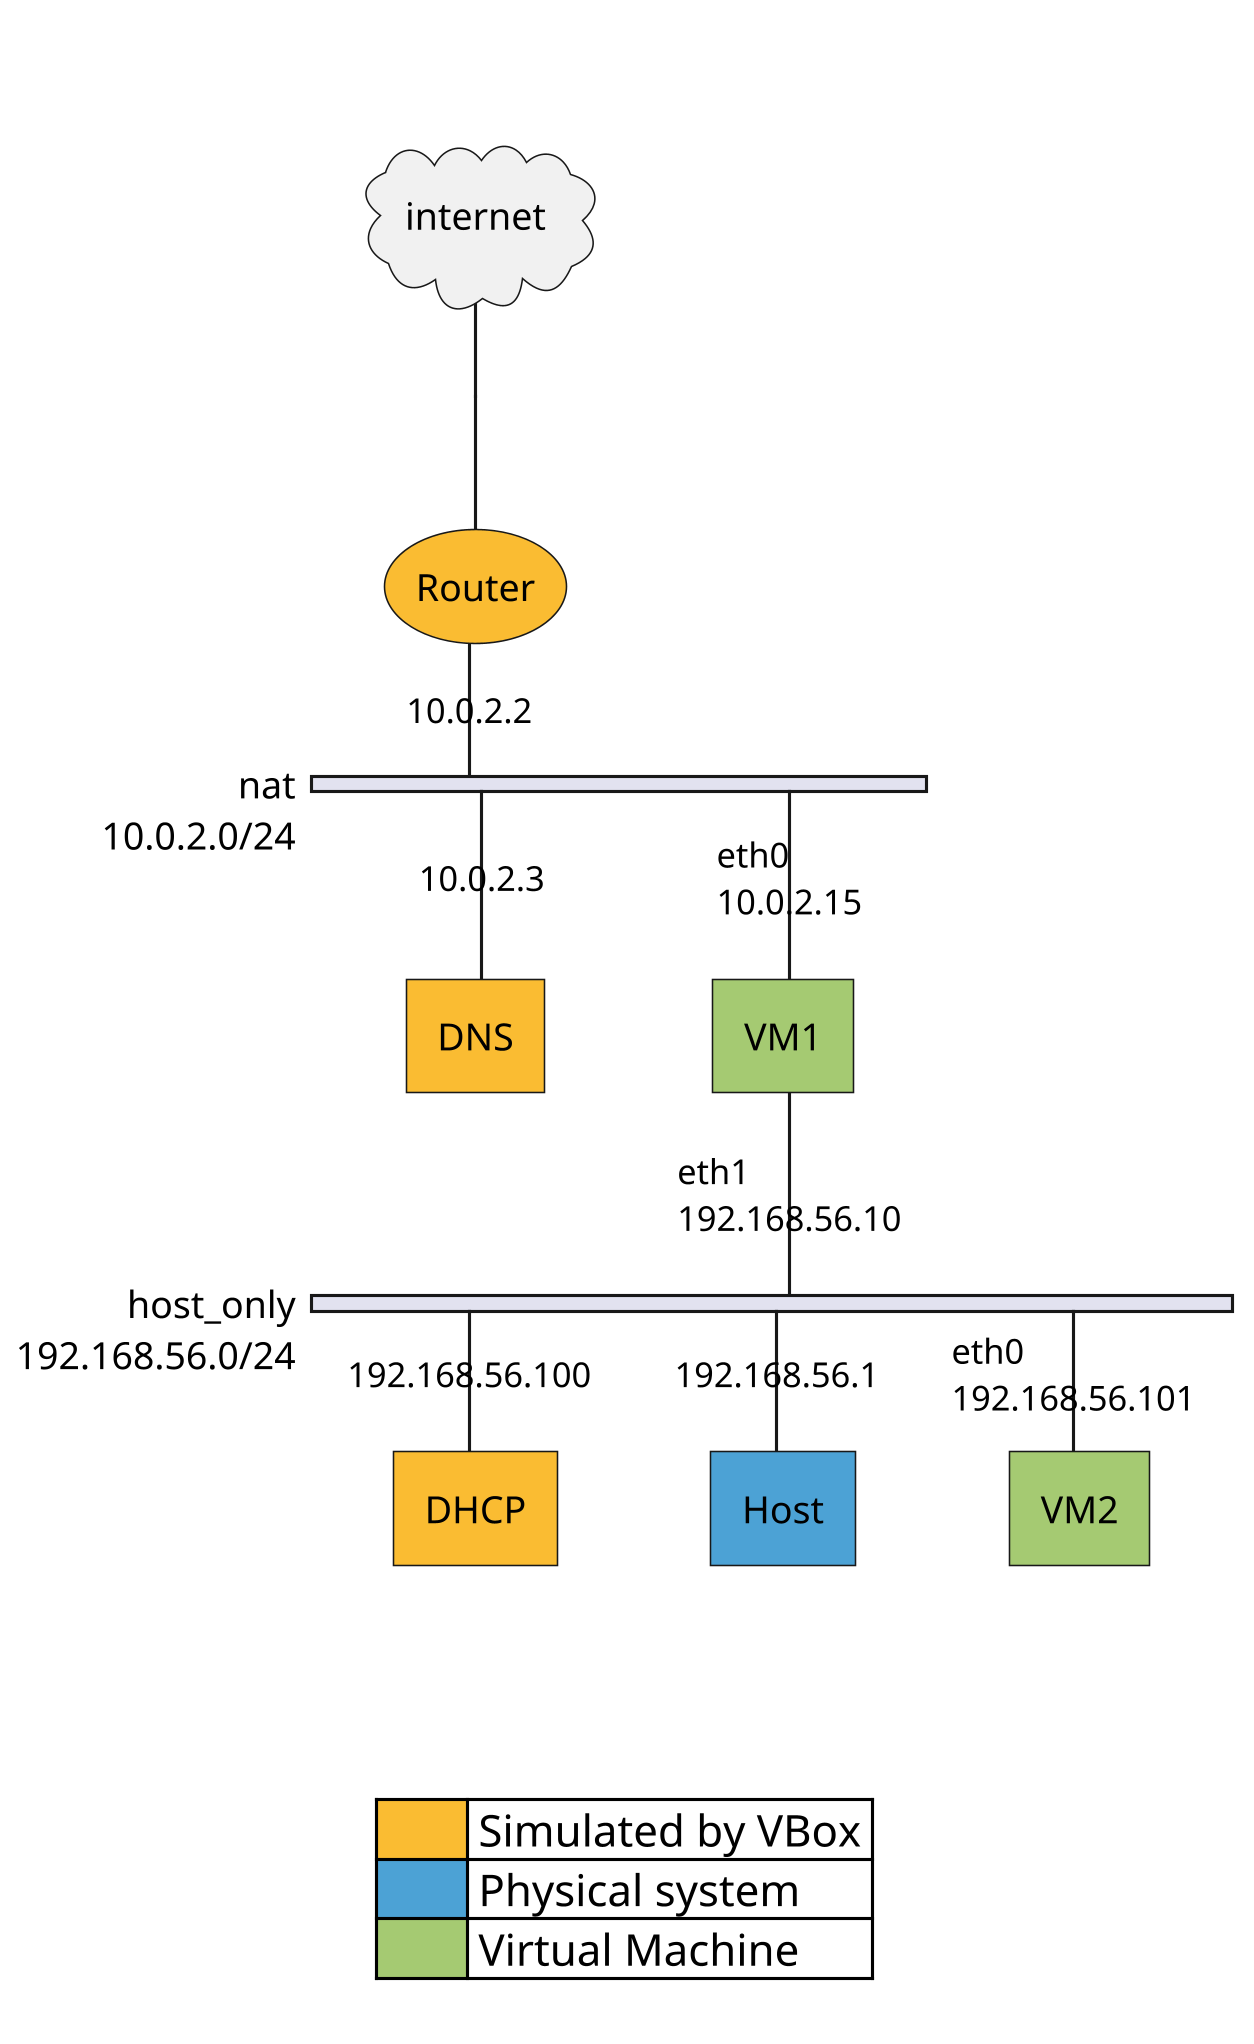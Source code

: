 @startuml vbox-nat-host-only

' set higher resolution for print
skinparam dpi 300

' set legend options
skinparam legendBackgroundColor #FFFFFF
skinparam legendBorderColor #FFFFFF
skinparam legendEntrySeparator #FFFFFF

nwdiag {
    inet [shape = cloud, description = "internet" ];
    inet -- GW;

    network nat {
        address = "10.0.2.0/24";
        
        GW  [ address = "10.0.2.2",  color = "#FABC32" , shape = storage, description = "Router" ];
        DNS [ address = "10.0.2.3",  color = "#FABC32" ];
        VM1 [ address = "eth0\n10.0.2.15", color = "#A5CA72" ];
    }

    network host_only {
        address = "192.168.56.0/24";
        
        DHCP [ address = "192.168.56.100" , color = "#FABC32"];
        Host [ address = "192.168.56.1" , color = "#4CA2D5" ];
        
        VM1 [ address = "eth1\n192.168.56.10", color = "#A5CA72" ];
        VM2 [ address = "eth0\n192.168.56.101", color = "#A5CA72" ];
    }
    
    legend bottom
        |<#FABC32>        | Simulated by VBox |
        |<#4CA2D5>        | Physical system   |
        |<#A5CA72>        | Virtual Machine   |
    endlegend
}
@enduml